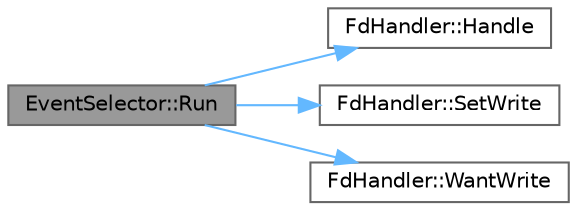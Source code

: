 digraph "EventSelector::Run"
{
 // LATEX_PDF_SIZE
  bgcolor="transparent";
  edge [fontname=Helvetica,fontsize=10,labelfontname=Helvetica,labelfontsize=10];
  node [fontname=Helvetica,fontsize=10,shape=box,height=0.2,width=0.4];
  rankdir="LR";
  Node1 [id="Node000001",label="EventSelector::Run",height=0.2,width=0.4,color="gray40", fillcolor="grey60", style="filled", fontcolor="black",tooltip="Запускает цикл обработки событий."];
  Node1 -> Node2 [id="edge1_Node000001_Node000002",color="steelblue1",style="solid",tooltip=" "];
  Node2 [id="Node000002",label="FdHandler::Handle",height=0.2,width=0.4,color="grey40", fillcolor="white", style="filled",URL="$class_fd_handler.html#a4bb9cf381b465d76a06e3776ca42b89e",tooltip="Абстрактный метод для обработки событий."];
  Node1 -> Node3 [id="edge2_Node000001_Node000003",color="steelblue1",style="solid",tooltip=" "];
  Node3 [id="Node000003",label="FdHandler::SetWrite",height=0.2,width=0.4,color="grey40", fillcolor="white", style="filled",URL="$class_fd_handler.html#a06a62d234d28f5dca51a7c860485c706",tooltip="Устанавливает флаг записи в файл."];
  Node1 -> Node4 [id="edge3_Node000001_Node000004",color="steelblue1",style="solid",tooltip=" "];
  Node4 [id="Node000004",label="FdHandler::WantWrite",height=0.2,width=0.4,color="grey40", fillcolor="white", style="filled",URL="$class_fd_handler.html#a430f7dcad1ca6ab4442a7622a683fc77",tooltip="Проверяет, нужно ли писать в файл."];
}
